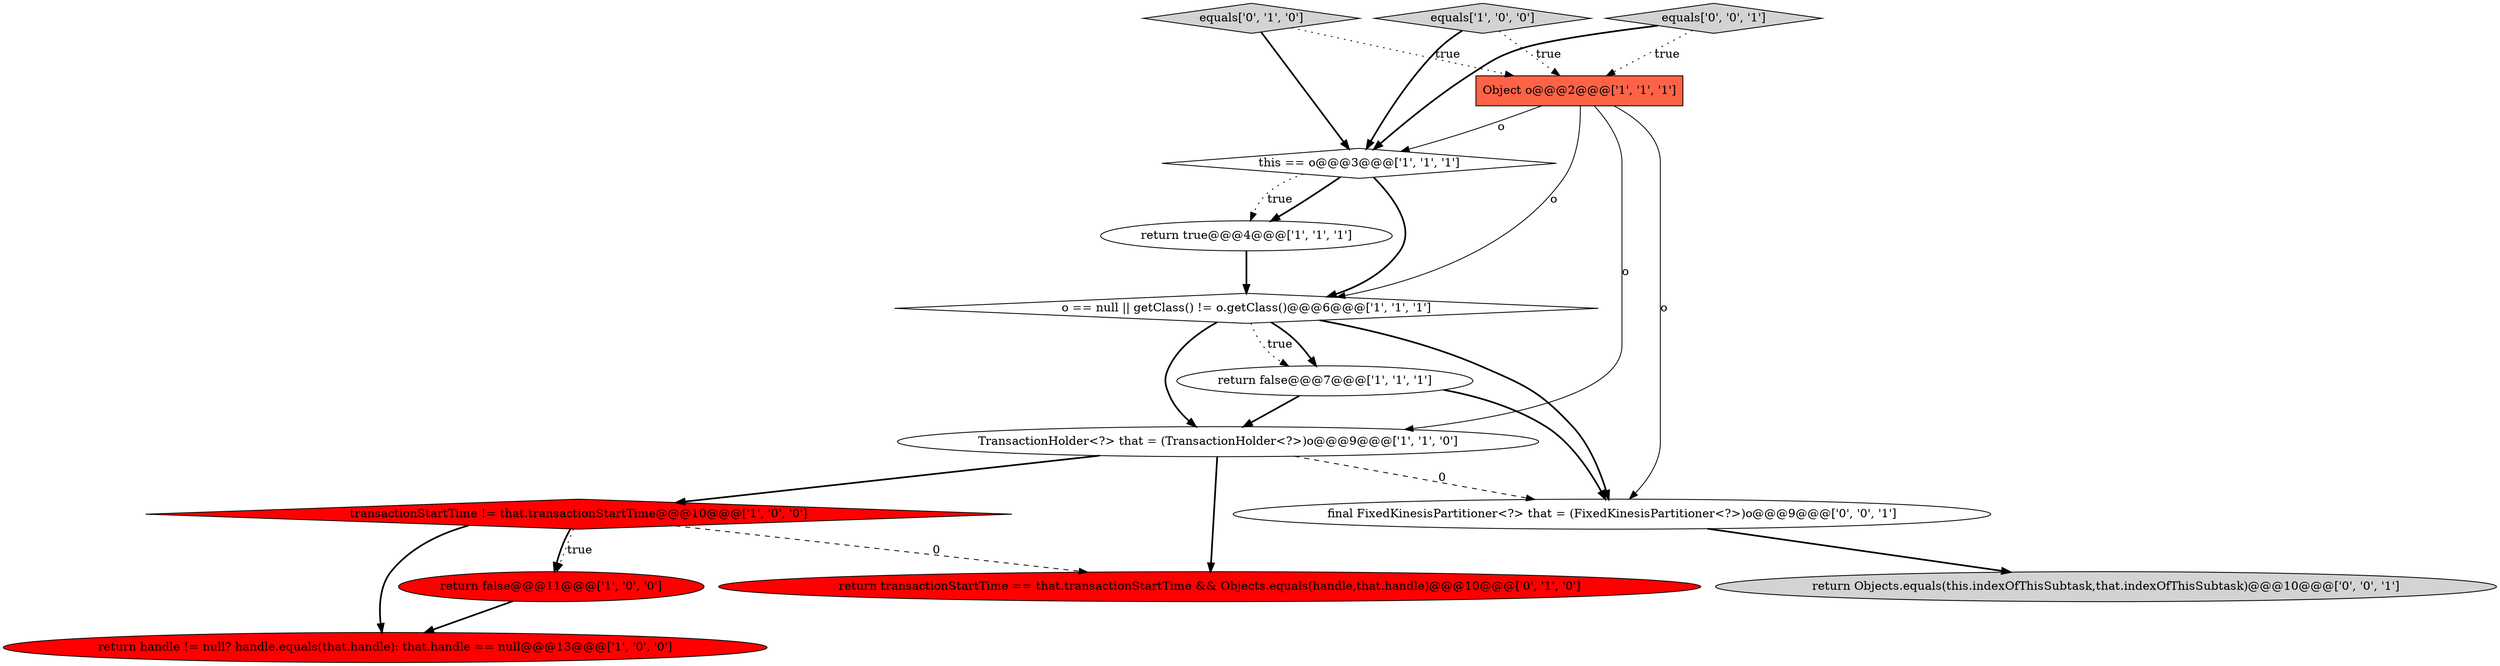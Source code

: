 digraph {
8 [style = filled, label = "TransactionHolder<?> that = (TransactionHolder<?>)o@@@9@@@['1', '1', '0']", fillcolor = white, shape = ellipse image = "AAA0AAABBB1BBB"];
0 [style = filled, label = "this == o@@@3@@@['1', '1', '1']", fillcolor = white, shape = diamond image = "AAA0AAABBB1BBB"];
2 [style = filled, label = "Object o@@@2@@@['1', '1', '1']", fillcolor = tomato, shape = box image = "AAA0AAABBB1BBB"];
11 [style = filled, label = "return transactionStartTime == that.transactionStartTime && Objects.equals(handle,that.handle)@@@10@@@['0', '1', '0']", fillcolor = red, shape = ellipse image = "AAA1AAABBB2BBB"];
12 [style = filled, label = "final FixedKinesisPartitioner<?> that = (FixedKinesisPartitioner<?>)o@@@9@@@['0', '0', '1']", fillcolor = white, shape = ellipse image = "AAA0AAABBB3BBB"];
14 [style = filled, label = "equals['0', '0', '1']", fillcolor = lightgray, shape = diamond image = "AAA0AAABBB3BBB"];
13 [style = filled, label = "return Objects.equals(this.indexOfThisSubtask,that.indexOfThisSubtask)@@@10@@@['0', '0', '1']", fillcolor = lightgray, shape = ellipse image = "AAA0AAABBB3BBB"];
1 [style = filled, label = "return false@@@11@@@['1', '0', '0']", fillcolor = red, shape = ellipse image = "AAA1AAABBB1BBB"];
5 [style = filled, label = "return false@@@7@@@['1', '1', '1']", fillcolor = white, shape = ellipse image = "AAA0AAABBB1BBB"];
6 [style = filled, label = "return handle != null? handle.equals(that.handle): that.handle == null@@@13@@@['1', '0', '0']", fillcolor = red, shape = ellipse image = "AAA1AAABBB1BBB"];
9 [style = filled, label = "equals['1', '0', '0']", fillcolor = lightgray, shape = diamond image = "AAA0AAABBB1BBB"];
3 [style = filled, label = "return true@@@4@@@['1', '1', '1']", fillcolor = white, shape = ellipse image = "AAA0AAABBB1BBB"];
7 [style = filled, label = "o == null || getClass() != o.getClass()@@@6@@@['1', '1', '1']", fillcolor = white, shape = diamond image = "AAA0AAABBB1BBB"];
4 [style = filled, label = "transactionStartTime != that.transactionStartTime@@@10@@@['1', '0', '0']", fillcolor = red, shape = diamond image = "AAA1AAABBB1BBB"];
10 [style = filled, label = "equals['0', '1', '0']", fillcolor = lightgray, shape = diamond image = "AAA0AAABBB2BBB"];
0->3 [style = bold, label=""];
14->2 [style = dotted, label="true"];
5->8 [style = bold, label=""];
9->0 [style = bold, label=""];
2->8 [style = solid, label="o"];
4->1 [style = dotted, label="true"];
4->6 [style = bold, label=""];
7->12 [style = bold, label=""];
8->12 [style = dashed, label="0"];
2->7 [style = solid, label="o"];
7->8 [style = bold, label=""];
2->12 [style = solid, label="o"];
0->7 [style = bold, label=""];
7->5 [style = dotted, label="true"];
2->0 [style = solid, label="o"];
12->13 [style = bold, label=""];
7->5 [style = bold, label=""];
1->6 [style = bold, label=""];
14->0 [style = bold, label=""];
3->7 [style = bold, label=""];
10->2 [style = dotted, label="true"];
5->12 [style = bold, label=""];
9->2 [style = dotted, label="true"];
10->0 [style = bold, label=""];
4->1 [style = bold, label=""];
0->3 [style = dotted, label="true"];
8->4 [style = bold, label=""];
4->11 [style = dashed, label="0"];
8->11 [style = bold, label=""];
}
